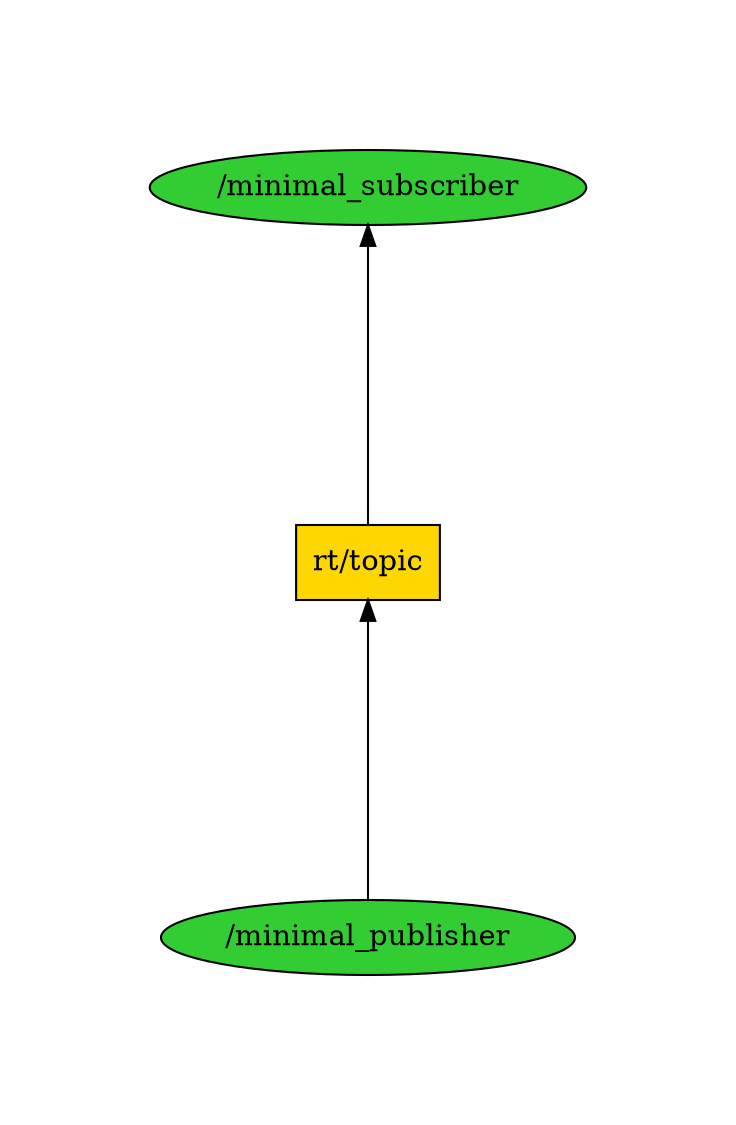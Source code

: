 digraph rosgraph {graph [pad="1", nodesep="2", rankdir="BT", ranksep="2"];"/minimal_subscriber"[style=filled,fillcolor="limegreen"];"/minimal_publisher"[style=filled,fillcolor="limegreen"];"rt/topic"[shape=box,style=filled,fillcolor="gold"];"rt/topic" -> "/minimal_subscriber""/minimal_publisher" -> "rt/topic"}